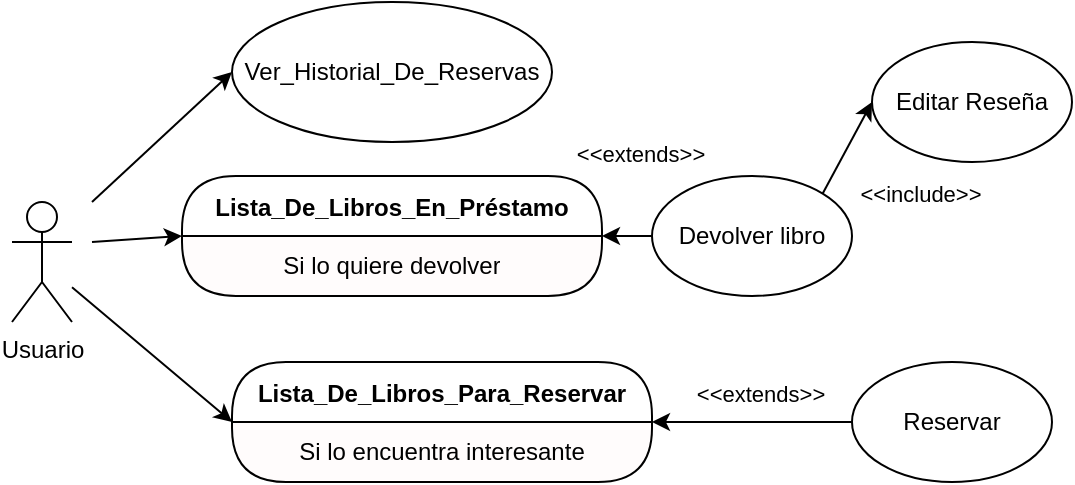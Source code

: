 <mxfile version="22.0.4" type="google" pages="4">
  <diagram name="Diagrama" id="8bbd0ywaLyHZ3J73YPNQ">
    <mxGraphModel grid="1" page="1" gridSize="10" guides="1" tooltips="1" connect="1" arrows="1" fold="1" pageScale="1" pageWidth="827" pageHeight="1169" math="0" shadow="0">
      <root>
        <object label="" id="0">
          <mxCell />
        </object>
        <mxCell id="1" parent="0" />
        <mxCell id="rlP28RDaj0d5bKgRM90T-1" value="Usuario" style="shape=umlActor;verticalLabelPosition=bottom;verticalAlign=top;html=1;outlineConnect=0;" vertex="1" parent="1">
          <mxGeometry x="70" y="300" width="30" height="60" as="geometry" />
        </mxCell>
        <mxCell id="rlP28RDaj0d5bKgRM90T-2" value="Ver_Historial_De_Reservas" style="ellipse;whiteSpace=wrap;html=1;" vertex="1" parent="1">
          <mxGeometry x="180" y="200" width="160" height="70" as="geometry" />
        </mxCell>
        <mxCell id="rlP28RDaj0d5bKgRM90T-5" value="Reservar" style="ellipse;whiteSpace=wrap;html=1;" vertex="1" parent="1">
          <mxGeometry x="490" y="380" width="100" height="60" as="geometry" />
        </mxCell>
        <mxCell id="rlP28RDaj0d5bKgRM90T-9" value="Lista_De_Libros_Para_Reservar" style="swimlane;fontStyle=1;align=center;verticalAlign=middle;childLayout=stackLayout;horizontal=1;startSize=30;horizontalStack=0;resizeParent=0;resizeLast=1;container=0;collapsible=0;rounded=1;arcSize=30;swimlaneFillColor=#FFFCFC;dropTarget=0;" vertex="1" parent="1">
          <mxGeometry x="180" y="380" width="210" height="60" as="geometry" />
        </mxCell>
        <mxCell id="rlP28RDaj0d5bKgRM90T-10" value="Si lo encuentra interesante" style="text;html=1;strokeColor=none;fillColor=none;align=center;verticalAlign=middle;spacingLeft=4;spacingRight=4;whiteSpace=wrap;overflow=hidden;rotatable=0;fontColor=#000000;" vertex="1" parent="rlP28RDaj0d5bKgRM90T-9">
          <mxGeometry y="30" width="210" height="30" as="geometry" />
        </mxCell>
        <mxCell id="rlP28RDaj0d5bKgRM90T-11" value="si quiere" style="text;html=1;strokeColor=none;fillColor=none;align=center;verticalAlign=middle;spacingLeft=4;spacingRight=4;whiteSpace=wrap;overflow=hidden;rotatable=0;fontColor=#000000;" vertex="1" parent="rlP28RDaj0d5bKgRM90T-9">
          <mxGeometry y="60" width="210" as="geometry" />
        </mxCell>
        <mxCell id="rlP28RDaj0d5bKgRM90T-12" value="" style="endArrow=classic;html=1;rounded=0;exitX=0;exitY=0.5;exitDx=0;exitDy=0;entryX=1;entryY=0;entryDx=0;entryDy=0;" edge="1" parent="1" source="rlP28RDaj0d5bKgRM90T-5" target="rlP28RDaj0d5bKgRM90T-10">
          <mxGeometry width="50" height="50" relative="1" as="geometry">
            <mxPoint x="450" y="350" as="sourcePoint" />
            <mxPoint x="500" y="300" as="targetPoint" />
          </mxGeometry>
        </mxCell>
        <mxCell id="rlP28RDaj0d5bKgRM90T-13" value="&amp;lt;&amp;lt;extends&amp;gt;&amp;gt;" style="edgeLabel;html=1;align=center;verticalAlign=middle;resizable=0;points=[];" connectable="0" vertex="1" parent="1">
          <mxGeometry x="449.996" y="400.0" as="geometry">
            <mxPoint x="-6" y="-4" as="offset" />
          </mxGeometry>
        </mxCell>
        <mxCell id="rlP28RDaj0d5bKgRM90T-14" value="" style="endArrow=classic;html=1;rounded=0;entryX=0;entryY=0.5;entryDx=0;entryDy=0;" edge="1" parent="1" target="rlP28RDaj0d5bKgRM90T-2">
          <mxGeometry width="50" height="50" relative="1" as="geometry">
            <mxPoint x="110" y="300" as="sourcePoint" />
            <mxPoint x="80" y="310" as="targetPoint" />
          </mxGeometry>
        </mxCell>
        <mxCell id="rlP28RDaj0d5bKgRM90T-15" value="" style="endArrow=classic;html=1;rounded=0;entryX=0;entryY=0;entryDx=0;entryDy=0;" edge="1" parent="1" source="rlP28RDaj0d5bKgRM90T-1" target="rlP28RDaj0d5bKgRM90T-10">
          <mxGeometry width="50" height="50" relative="1" as="geometry">
            <mxPoint x="120" y="370" as="sourcePoint" />
            <mxPoint x="190" y="265" as="targetPoint" />
          </mxGeometry>
        </mxCell>
        <mxCell id="vNmwys5FX2IODJRHUFNL-1" value="Devolver libro" style="ellipse;whiteSpace=wrap;html=1;" vertex="1" parent="1">
          <mxGeometry x="390" y="287" width="100" height="60" as="geometry" />
        </mxCell>
        <mxCell id="vNmwys5FX2IODJRHUFNL-2" value="Lista_De_Libros_En_Préstamo" style="swimlane;fontStyle=1;align=center;verticalAlign=middle;childLayout=stackLayout;horizontal=1;startSize=30;horizontalStack=0;resizeParent=0;resizeLast=1;container=0;collapsible=0;rounded=1;arcSize=30;swimlaneFillColor=#FFFCFC;dropTarget=0;" vertex="1" parent="1">
          <mxGeometry x="155" y="287" width="210" height="60" as="geometry" />
        </mxCell>
        <mxCell id="vNmwys5FX2IODJRHUFNL-3" value="Si lo quiere devolver" style="text;html=1;strokeColor=none;fillColor=none;align=center;verticalAlign=middle;spacingLeft=4;spacingRight=4;whiteSpace=wrap;overflow=hidden;rotatable=0;fontColor=#000000;" vertex="1" parent="vNmwys5FX2IODJRHUFNL-2">
          <mxGeometry y="30" width="210" height="30" as="geometry" />
        </mxCell>
        <mxCell id="vNmwys5FX2IODJRHUFNL-4" value="si quiere" style="text;html=1;strokeColor=none;fillColor=none;align=center;verticalAlign=middle;spacingLeft=4;spacingRight=4;whiteSpace=wrap;overflow=hidden;rotatable=0;fontColor=#000000;" vertex="1" parent="vNmwys5FX2IODJRHUFNL-2">
          <mxGeometry y="60" width="210" as="geometry" />
        </mxCell>
        <mxCell id="vNmwys5FX2IODJRHUFNL-5" value="" style="endArrow=classic;html=1;rounded=0;exitX=0;exitY=0.5;exitDx=0;exitDy=0;entryX=1;entryY=0;entryDx=0;entryDy=0;" edge="1" parent="1" source="vNmwys5FX2IODJRHUFNL-1" target="vNmwys5FX2IODJRHUFNL-3">
          <mxGeometry width="50" height="50" relative="1" as="geometry">
            <mxPoint x="480" y="257" as="sourcePoint" />
            <mxPoint x="530" y="207" as="targetPoint" />
          </mxGeometry>
        </mxCell>
        <mxCell id="vNmwys5FX2IODJRHUFNL-6" value="&amp;lt;&amp;lt;extends&amp;gt;&amp;gt;" style="edgeLabel;html=1;align=center;verticalAlign=middle;resizable=0;points=[];" connectable="0" vertex="1" parent="1">
          <mxGeometry x="389.996" y="280.0" as="geometry">
            <mxPoint x="-6" y="-4" as="offset" />
          </mxGeometry>
        </mxCell>
        <mxCell id="vNmwys5FX2IODJRHUFNL-7" value="" style="endArrow=classic;html=1;rounded=0;entryX=0;entryY=0;entryDx=0;entryDy=0;" edge="1" parent="1" target="vNmwys5FX2IODJRHUFNL-3">
          <mxGeometry width="50" height="50" relative="1" as="geometry">
            <mxPoint x="110" y="320" as="sourcePoint" />
            <mxPoint x="220" y="172" as="targetPoint" />
          </mxGeometry>
        </mxCell>
        <mxCell id="vNmwys5FX2IODJRHUFNL-8" value="Editar Reseña" style="ellipse;whiteSpace=wrap;html=1;" vertex="1" parent="1">
          <mxGeometry x="500" y="220" width="100" height="60" as="geometry" />
        </mxCell>
        <mxCell id="vNmwys5FX2IODJRHUFNL-9" value="" style="endArrow=classic;html=1;rounded=0;entryX=0;entryY=0.5;entryDx=0;entryDy=0;exitX=1;exitY=0;exitDx=0;exitDy=0;" edge="1" parent="1" source="vNmwys5FX2IODJRHUFNL-1" target="vNmwys5FX2IODJRHUFNL-8">
          <mxGeometry width="50" height="50" relative="1" as="geometry">
            <mxPoint x="390" y="270" as="sourcePoint" />
            <mxPoint x="440" y="220" as="targetPoint" />
          </mxGeometry>
        </mxCell>
        <mxCell id="vNmwys5FX2IODJRHUFNL-10" value="&amp;lt;&amp;lt;include&amp;gt;&amp;gt;" style="edgeLabel;html=1;align=center;verticalAlign=middle;resizable=0;points=[];" connectable="0" vertex="1" parent="1">
          <mxGeometry x="529.996" y="300.0" as="geometry">
            <mxPoint x="-6" y="-4" as="offset" />
          </mxGeometry>
        </mxCell>
      </root>
    </mxGraphModel>
  </diagram>
  <diagram id="5Tt-wHoTVm6kTGx1YyK-" name="Interfaz Historial Reservas">
    <mxGraphModel grid="1" page="1" gridSize="10" guides="1" tooltips="1" connect="1" arrows="1" fold="1" pageScale="1" pageWidth="827" pageHeight="1169" math="0" shadow="0">
      <root>
        <mxCell id="0" />
        <mxCell id="1" parent="0" />
        <mxCell id="G_y9MyFMC9i7A-GmETFA-1" value="BIBLIOTECA" style="text;html=1;align=center;verticalAlign=middle;resizable=0;points=[];autosize=1;strokeColor=none;fillColor=none;spacing=2;fontSize=20;fontStyle=1" vertex="1" parent="1">
          <mxGeometry x="295" y="70" width="150" height="40" as="geometry" />
        </mxCell>
        <mxCell id="G_y9MyFMC9i7A-GmETFA-2" value="Gestión de Reservas" style="rounded=1;whiteSpace=wrap;html=1;" vertex="1" parent="1">
          <mxGeometry x="150" y="150" width="90" height="30" as="geometry" />
        </mxCell>
        <mxCell id="G_y9MyFMC9i7A-GmETFA-3" value="Reseñas" style="rounded=1;whiteSpace=wrap;html=1;" vertex="1" parent="1">
          <mxGeometry x="280" y="150" width="80" height="30" as="geometry" />
        </mxCell>
        <mxCell id="G_y9MyFMC9i7A-GmETFA-4" value="Panel de Amigos" style="rounded=1;whiteSpace=wrap;html=1;" vertex="1" parent="1">
          <mxGeometry x="400" y="150" width="90" height="30" as="geometry" />
        </mxCell>
        <mxCell id="G_y9MyFMC9i7A-GmETFA-5" value="Foros" style="rounded=1;whiteSpace=wrap;html=1;" vertex="1" parent="1">
          <mxGeometry x="530" y="150" width="80" height="30" as="geometry" />
        </mxCell>
        <mxCell id="G_y9MyFMC9i7A-GmETFA-7" value="Libro 1" style="text;html=1;align=center;verticalAlign=middle;resizable=0;points=[];autosize=1;strokeColor=none;fillColor=none;" vertex="1" parent="1">
          <mxGeometry x="220" y="288" width="60" height="30" as="geometry" />
        </mxCell>
        <mxCell id="G_y9MyFMC9i7A-GmETFA-8" value="Libro 2" style="text;html=1;align=center;verticalAlign=middle;resizable=0;points=[];autosize=1;strokeColor=none;fillColor=none;" vertex="1" parent="1">
          <mxGeometry x="220" y="330" width="60" height="30" as="geometry" />
        </mxCell>
        <mxCell id="G_y9MyFMC9i7A-GmETFA-9" value="Libro 3" style="text;html=1;align=center;verticalAlign=middle;resizable=0;points=[];autosize=1;strokeColor=none;fillColor=none;" vertex="1" parent="1">
          <mxGeometry x="220" y="372" width="60" height="30" as="geometry" />
        </mxCell>
        <mxCell id="G_y9MyFMC9i7A-GmETFA-12" value="Historial de reservas" style="text;html=1;align=center;verticalAlign=middle;resizable=0;points=[];autosize=1;strokeColor=none;fillColor=none;fontSize=14;fontStyle=1" vertex="1" parent="1">
          <mxGeometry x="160" y="238" width="160" height="30" as="geometry" />
        </mxCell>
        <mxCell id="G_y9MyFMC9i7A-GmETFA-14" value="3/05/2313" style="text;html=1;align=center;verticalAlign=middle;resizable=0;points=[];autosize=1;strokeColor=none;fillColor=none;" vertex="1" parent="1">
          <mxGeometry x="300" y="288" width="80" height="30" as="geometry" />
        </mxCell>
        <mxCell id="G_y9MyFMC9i7A-GmETFA-15" value="3/05/2340" style="text;html=1;align=center;verticalAlign=middle;resizable=0;points=[];autosize=1;strokeColor=none;fillColor=none;" vertex="1" parent="1">
          <mxGeometry x="300" y="330" width="80" height="30" as="geometry" />
        </mxCell>
        <mxCell id="G_y9MyFMC9i7A-GmETFA-16" value="3/05/2432" style="text;html=1;align=center;verticalAlign=middle;resizable=0;points=[];autosize=1;strokeColor=none;fillColor=none;" vertex="1" parent="1">
          <mxGeometry x="300" y="372" width="80" height="30" as="geometry" />
        </mxCell>
        <mxCell id="aRdNdRQWxRqsHX5gGlEQ-2" value="" style="swimlane;startSize=0;" vertex="1" parent="1">
          <mxGeometry x="140" y="70" width="480" height="340" as="geometry" />
        </mxCell>
      </root>
    </mxGraphModel>
  </diagram>
  <diagram id="NUo6D5zrEw9QIr_jhlUB" name="Interfaz Gestión Reservas">
    <mxGraphModel grid="1" page="1" gridSize="10" guides="1" tooltips="1" connect="1" arrows="1" fold="1" pageScale="1" pageWidth="827" pageHeight="1169" math="0" shadow="0">
      <root>
        <mxCell id="0" />
        <mxCell id="1" parent="0" />
        <mxCell id="qRXmNHUty-KZhROUL5ia-1" value="BIBLIOTECA" style="text;html=1;align=center;verticalAlign=middle;resizable=0;points=[];autosize=1;strokeColor=none;fillColor=none;spacing=2;fontSize=20;" vertex="1" parent="1">
          <mxGeometry x="300" y="70" width="140" height="40" as="geometry" />
        </mxCell>
        <mxCell id="7oV5ZRDfgetHmNQK-MwS-1" value="Reseñas" style="rounded=1;whiteSpace=wrap;html=1;" vertex="1" parent="1">
          <mxGeometry x="205" y="130" width="80" height="30" as="geometry" />
        </mxCell>
        <mxCell id="7oV5ZRDfgetHmNQK-MwS-2" value="Panel de Amigos" style="rounded=1;whiteSpace=wrap;html=1;" vertex="1" parent="1">
          <mxGeometry x="325" y="130" width="90" height="30" as="geometry" />
        </mxCell>
        <mxCell id="7oV5ZRDfgetHmNQK-MwS-3" value="Foros" style="rounded=1;whiteSpace=wrap;html=1;" vertex="1" parent="1">
          <mxGeometry x="455" y="130" width="80" height="30" as="geometry" />
        </mxCell>
        <mxCell id="7oV5ZRDfgetHmNQK-MwS-4" value="Historial de Reservas" style="rounded=1;whiteSpace=wrap;html=1;" vertex="1" parent="1">
          <mxGeometry x="250" y="220" width="90" height="40" as="geometry" />
        </mxCell>
        <mxCell id="7oV5ZRDfgetHmNQK-MwS-5" value="Lista De Libros Para Reservar" style="rounded=1;whiteSpace=wrap;html=1;" vertex="1" parent="1">
          <mxGeometry x="380" y="220" width="100" height="40" as="geometry" />
        </mxCell>
        <mxCell id="EkbWd76cEF9XptEN2_Kv-1" value="" style="swimlane;startSize=0;" vertex="1" parent="1">
          <mxGeometry x="190" y="70" width="360" height="210" as="geometry" />
        </mxCell>
        <mxCell id="o6F-XkVIaaeLTKnXEN43-1" value="BIBLIOTECA" style="text;html=1;align=center;verticalAlign=middle;resizable=0;points=[];autosize=1;strokeColor=none;fillColor=none;spacing=2;fontSize=20;fontStyle=1" vertex="1" parent="1">
          <mxGeometry x="295" y="70" width="150" height="40" as="geometry" />
        </mxCell>
      </root>
    </mxGraphModel>
  </diagram>
  <diagram id="BTqqGAkG0Jk1rDJaKmj_" name="Interfaz Lista de libros para reservar">
    <mxGraphModel grid="1" page="1" gridSize="10" guides="1" tooltips="1" connect="1" arrows="1" fold="1" pageScale="1" pageWidth="827" pageHeight="1169" math="0" shadow="0">
      <root>
        <mxCell id="0" />
        <mxCell id="1" parent="0" />
        <mxCell id="JcSEJUpzbXPJIjaxoFjp-1" value="BIBLIOTECA" style="text;html=1;align=center;verticalAlign=middle;resizable=0;points=[];autosize=1;strokeColor=none;fillColor=none;spacing=2;fontSize=20;" vertex="1" parent="1">
          <mxGeometry x="300" y="70" width="140" height="40" as="geometry" />
        </mxCell>
        <mxCell id="JcSEJUpzbXPJIjaxoFjp-2" value="Gestión de Reservas" style="rounded=1;whiteSpace=wrap;html=1;" vertex="1" parent="1">
          <mxGeometry x="150" y="150" width="90" height="30" as="geometry" />
        </mxCell>
        <mxCell id="JcSEJUpzbXPJIjaxoFjp-3" value="Reseñas" style="rounded=1;whiteSpace=wrap;html=1;" vertex="1" parent="1">
          <mxGeometry x="280" y="150" width="80" height="30" as="geometry" />
        </mxCell>
        <mxCell id="JcSEJUpzbXPJIjaxoFjp-4" value="Panel de Amigos" style="rounded=1;whiteSpace=wrap;html=1;" vertex="1" parent="1">
          <mxGeometry x="400" y="150" width="90" height="30" as="geometry" />
        </mxCell>
        <mxCell id="JcSEJUpzbXPJIjaxoFjp-5" value="Foros" style="rounded=1;whiteSpace=wrap;html=1;" vertex="1" parent="1">
          <mxGeometry x="530" y="150" width="80" height="30" as="geometry" />
        </mxCell>
        <mxCell id="cu7gCCw_qnAfsGFmk6as-1" value="Libro 1" style="whiteSpace=wrap;html=1;aspect=fixed;" vertex="1" parent="1">
          <mxGeometry x="310" y="268" width="80" height="80" as="geometry" />
        </mxCell>
        <mxCell id="cu7gCCw_qnAfsGFmk6as-2" value="Libro 2" style="whiteSpace=wrap;html=1;aspect=fixed;" vertex="1" parent="1">
          <mxGeometry x="414" y="268" width="80" height="80" as="geometry" />
        </mxCell>
        <mxCell id="cu7gCCw_qnAfsGFmk6as-3" value="Libro 3" style="whiteSpace=wrap;html=1;aspect=fixed;" vertex="1" parent="1">
          <mxGeometry x="310" y="370" width="80" height="80" as="geometry" />
        </mxCell>
        <mxCell id="cu7gCCw_qnAfsGFmk6as-4" value="Libro 4" style="whiteSpace=wrap;html=1;aspect=fixed;" vertex="1" parent="1">
          <mxGeometry x="414" y="370" width="80" height="80" as="geometry" />
        </mxCell>
        <mxCell id="PjueX5fiU9c1BirmmiBM-1" value="BIBLIOTECA" style="text;html=1;align=center;verticalAlign=middle;resizable=0;points=[];autosize=1;strokeColor=none;fillColor=none;spacing=2;fontSize=20;fontStyle=1" vertex="1" parent="1">
          <mxGeometry x="295" y="70" width="150" height="40" as="geometry" />
        </mxCell>
        <mxCell id="N-Bs53Nd0TtaTcBhQkkB-1" value="" style="swimlane;startSize=0;" vertex="1" parent="1">
          <mxGeometry x="140" y="70" width="480" height="400" as="geometry" />
        </mxCell>
        <mxCell id="ZvS0-msSuYbkc4ycHzPX-1" value="Libros disponibles para reservar" style="text;html=1;align=center;verticalAlign=middle;resizable=0;points=[];autosize=1;strokeColor=none;fillColor=none;fontSize=14;fontStyle=1" vertex="1" parent="N-Bs53Nd0TtaTcBhQkkB-1">
          <mxGeometry x="10" y="150" width="240" height="30" as="geometry" />
        </mxCell>
      </root>
    </mxGraphModel>
  </diagram>
</mxfile>

